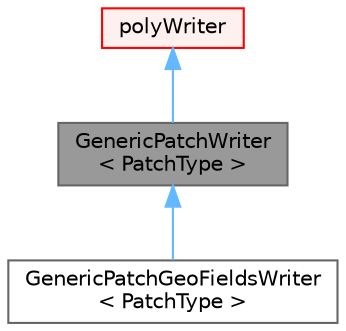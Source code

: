 digraph "GenericPatchWriter&lt; PatchType &gt;"
{
 // LATEX_PDF_SIZE
  bgcolor="transparent";
  edge [fontname=Helvetica,fontsize=10,labelfontname=Helvetica,labelfontsize=10];
  node [fontname=Helvetica,fontsize=10,shape=box,height=0.2,width=0.4];
  Node1 [id="Node000001",label="GenericPatchWriter\l\< PatchType \>",height=0.2,width=0.4,color="gray40", fillcolor="grey60", style="filled", fontcolor="black",tooltip="Write concrete PrimitivePatch faces/points (optionally with fields) as a vtp file or a legacy vtk fil..."];
  Node2 -> Node1 [id="edge1_Node000001_Node000002",dir="back",color="steelblue1",style="solid",tooltip=" "];
  Node2 [id="Node000002",label="polyWriter",height=0.2,width=0.4,color="red", fillcolor="#FFF0F0", style="filled",URL="$classFoam_1_1vtk_1_1polyWriter.html",tooltip="Write faces/points (optionally with fields) as a vtp file or a legacy vtk file."];
  Node1 -> Node4 [id="edge2_Node000001_Node000004",dir="back",color="steelblue1",style="solid",tooltip=" "];
  Node4 [id="Node000004",label="GenericPatchGeoFieldsWriter\l\< PatchType \>",height=0.2,width=0.4,color="gray40", fillcolor="white", style="filled",URL="$classFoam_1_1vtk_1_1GenericPatchGeoFieldsWriter.html",tooltip="A Foam::vtk::GenericPatchWriter with support for geometric fields."];
}
